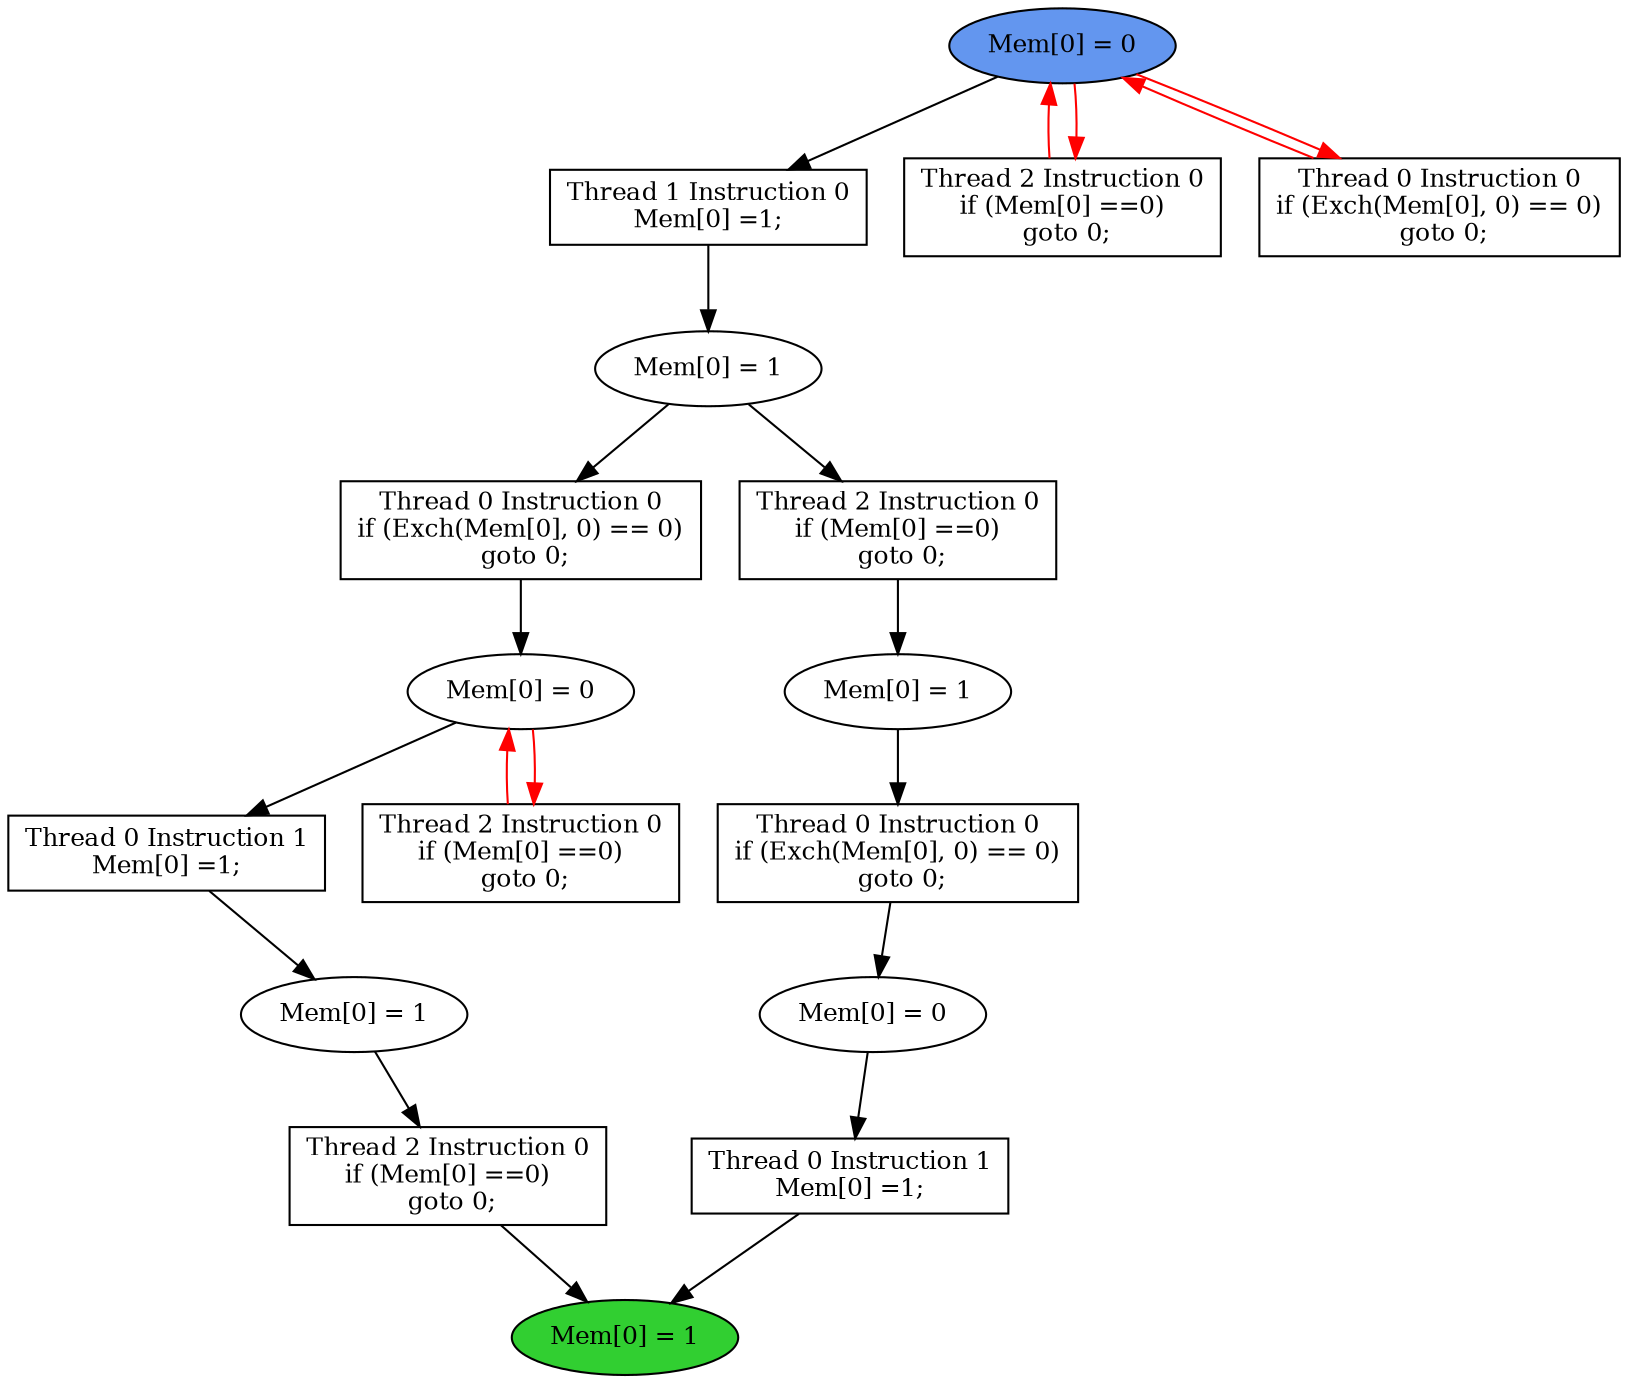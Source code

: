 digraph "graph" {
graph [fontsize=12]
node [fontsize=12]
edge [fontsize=12]
rankdir=TB;
"N17" -> "N16" [uuid = "<A0, S4>", color = "#000000", fontcolor = "#ffffff", style = "solid", label = "", dir = "forward", weight = "1"]
"N27" -> "N26" [uuid = "<A1, S3>", color = "#000000", fontcolor = "#ffffff", style = "solid", label = "", dir = "forward", weight = "1"]
"N29" -> "N28" [uuid = "<A2, S2>", color = "#000000", fontcolor = "#ffffff", style = "solid", label = "", dir = "forward", weight = "1"]
"N15" -> "N11" [uuid = "<A3, END>", color = "#000000", fontcolor = "#ffffff", style = "solid", label = "", dir = "forward", weight = "1"]
"N14" -> "N13" [uuid = "<A4, S1>", color = "#000000", fontcolor = "#ffffff", style = "solid", label = "", dir = "forward", weight = "1"]
"N12" -> "N11" [uuid = "<A5, END>", color = "#000000", fontcolor = "#ffffff", style = "solid", label = "", dir = "forward", weight = "1"]
"N26" -> "N25" [uuid = "<A6, S3>", color = "#ff0000", fontcolor = "#ffffff", style = "solid", label = "", dir = "back", weight = "1"]
"N19" -> "N18" [uuid = "<A7, S0>", color = "#000000", fontcolor = "#ffffff", style = "solid", label = "", dir = "forward", weight = "1"]
"N30" -> "N24" [uuid = "<A8, START>", color = "#ff0000", fontcolor = "#ffffff", style = "solid", label = "", dir = "back", weight = "1"]
"N30" -> "N23" [uuid = "<A9, START>", color = "#ff0000", fontcolor = "#ffffff", style = "solid", label = "", dir = "back", weight = "1"]
"N18" -> "N17" [uuid = "<A0, S0>", color = "#000000", fontcolor = "#ffffff", style = "solid", label = "", dir = "forward", weight = "1"]
"N28" -> "N27" [uuid = "<A1, S2>", color = "#000000", fontcolor = "#ffffff", style = "solid", label = "", dir = "forward", weight = "1"]
"N30" -> "N29" [uuid = "<A2, START>", color = "#000000", fontcolor = "#ffffff", style = "solid", label = "", dir = "forward", weight = "1"]
"N16" -> "N15" [uuid = "<A3, S4>", color = "#000000", fontcolor = "#ffffff", style = "solid", label = "", dir = "forward", weight = "1"]
"N26" -> "N14" [uuid = "<A4, S3>", color = "#000000", fontcolor = "#ffffff", style = "solid", label = "", dir = "forward", weight = "1"]
"N13" -> "N12" [uuid = "<A5, S1>", color = "#000000", fontcolor = "#ffffff", style = "solid", label = "", dir = "forward", weight = "1"]
"N26" -> "N25" [uuid = "<A6, S3>", color = "#ff0000", fontcolor = "#ffffff", style = "solid", label = "", dir = "forward", weight = "1"]
"N28" -> "N19" [uuid = "<A7, S2>", color = "#000000", fontcolor = "#ffffff", style = "solid", label = "", dir = "forward", weight = "1"]
"N30" -> "N24" [uuid = "<A8, START>", color = "#ff0000", fontcolor = "#ffffff", style = "solid", label = "", dir = "forward", weight = "1"]
"N30" -> "N23" [uuid = "<A9, START>", color = "#ff0000", fontcolor = "#ffffff", style = "solid", label = "", dir = "forward", weight = "1"]
"N11" [uuid="END", label="Mem[0] = 1", fillcolor = "#31cf31", fontcolor = "#000000", shape = "ellipse", style = "filled, solid"]
"N12" [uuid="A5", label="Thread 2 Instruction 0
if (Mem[0] ==0)
 goto 0;", fillcolor = "#ffffff", fontcolor = "#000000", shape = "box", style = "filled, solid"]
"N13" [uuid="S1", label="Mem[0] = 1", fillcolor = "#ffffff", fontcolor = "#000000", shape = "ellipse", style = "filled, solid"]
"N14" [uuid="A4", label="Thread 0 Instruction 1
Mem[0] =1;", fillcolor = "#ffffff", fontcolor = "#000000", shape = "box", style = "filled, solid"]
"N15" [uuid="A3", label="Thread 0 Instruction 1
Mem[0] =1;", fillcolor = "#ffffff", fontcolor = "#000000", shape = "box", style = "filled, solid"]
"N16" [uuid="S4", label="Mem[0] = 0", fillcolor = "#ffffff", fontcolor = "#000000", shape = "ellipse", style = "filled, solid"]
"N17" [uuid="A0", label="Thread 0 Instruction 0
if (Exch(Mem[0], 0) == 0)
 goto 0;", fillcolor = "#ffffff", fontcolor = "#000000", shape = "box", style = "filled, solid"]
"N18" [uuid="S0", label="Mem[0] = 1", fillcolor = "#ffffff", fontcolor = "#000000", shape = "ellipse", style = "filled, solid"]
"N19" [uuid="A7", label="Thread 2 Instruction 0
if (Mem[0] ==0)
 goto 0;", fillcolor = "#ffffff", fontcolor = "#000000", shape = "box", style = "filled, solid"]
"N23" [uuid="A9", label="Thread 0 Instruction 0
if (Exch(Mem[0], 0) == 0)
 goto 0;", fillcolor = "#ffffff", fontcolor = "#000000", shape = "box", style = "filled, solid"]
"N24" [uuid="A8", label="Thread 2 Instruction 0
if (Mem[0] ==0)
 goto 0;", fillcolor = "#ffffff", fontcolor = "#000000", shape = "box", style = "filled, solid"]
"N25" [uuid="A6", label="Thread 2 Instruction 0
if (Mem[0] ==0)
 goto 0;", fillcolor = "#ffffff", fontcolor = "#000000", shape = "box", style = "filled, solid"]
"N26" [uuid="S3", label="Mem[0] = 0", fillcolor = "#ffffff", fontcolor = "#000000", shape = "ellipse", style = "filled, solid"]
"N27" [uuid="A1", label="Thread 0 Instruction 0
if (Exch(Mem[0], 0) == 0)
 goto 0;", fillcolor = "#ffffff", fontcolor = "#000000", shape = "box", style = "filled, solid"]
"N28" [uuid="S2", label="Mem[0] = 1", fillcolor = "#ffffff", fontcolor = "#000000", shape = "ellipse", style = "filled, solid"]
"N29" [uuid="A2", label="Thread 1 Instruction 0
Mem[0] =1;", fillcolor = "#ffffff", fontcolor = "#000000", shape = "box", style = "filled, solid"]
"N30" [uuid="START", label="Mem[0] = 0", fillcolor = "#6396ef", fontcolor = "#000000", shape = "ellipse", style = "filled, solid"]
}